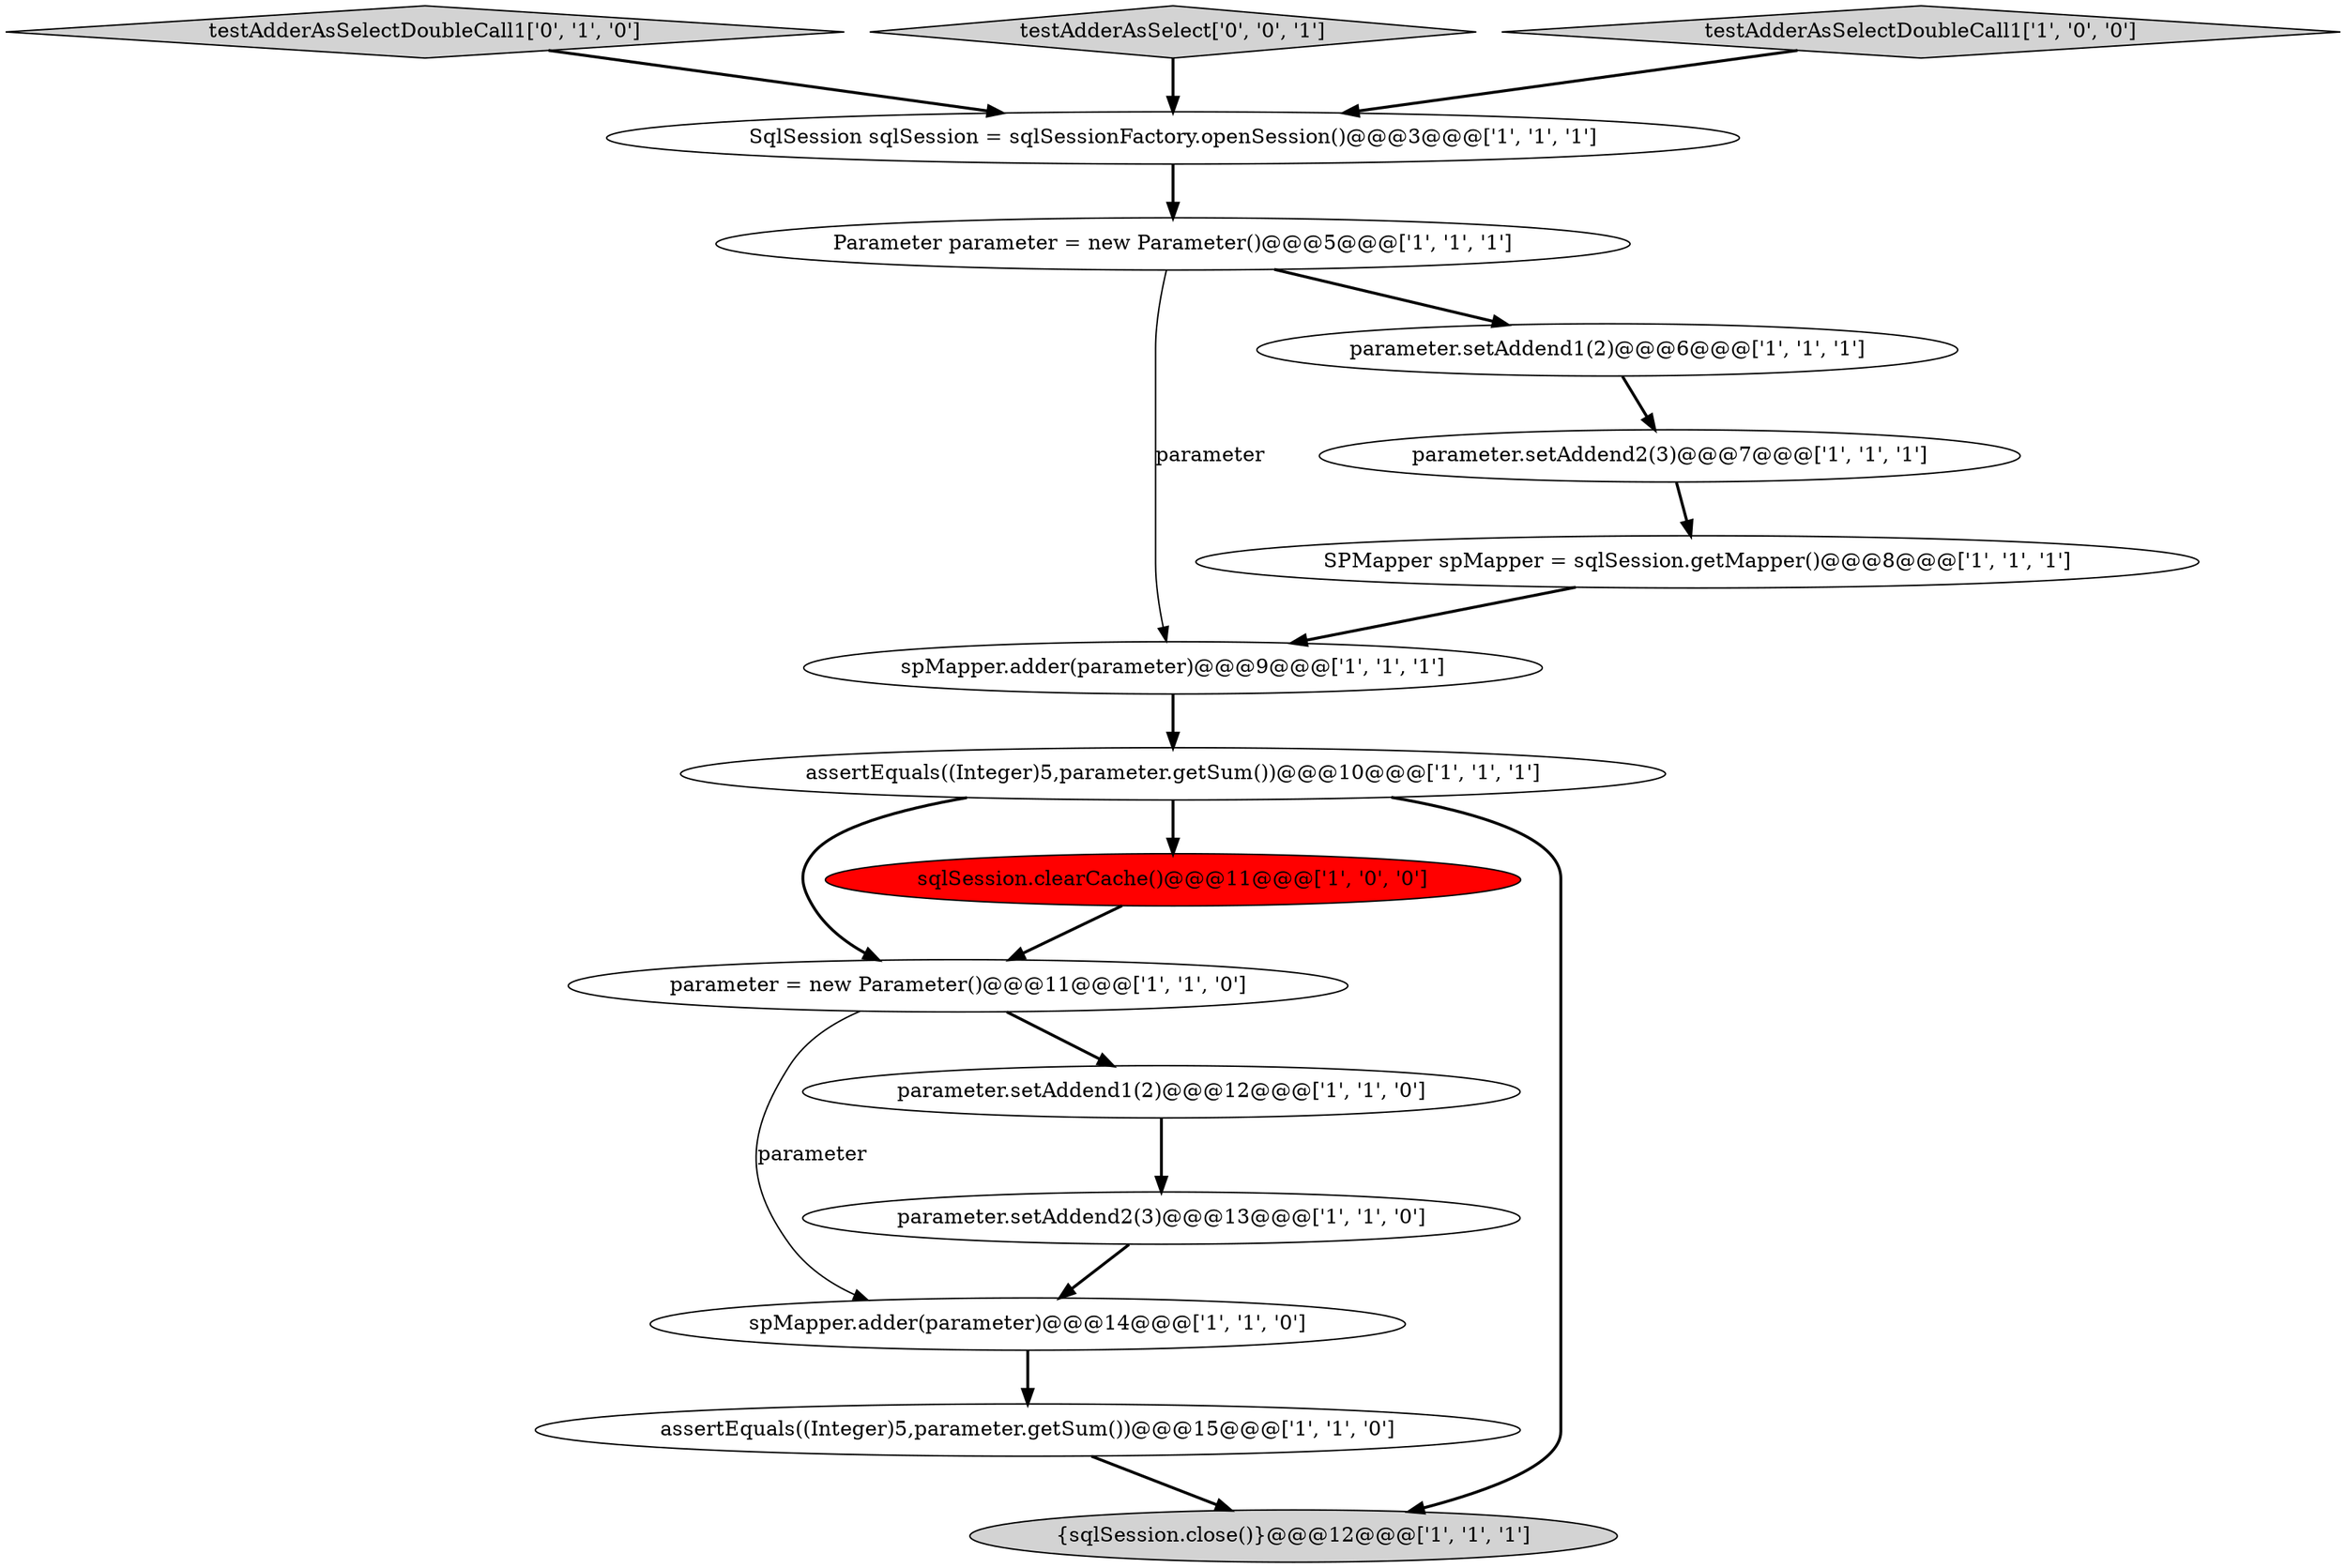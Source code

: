 digraph {
15 [style = filled, label = "testAdderAsSelectDoubleCall1['0', '1', '0']", fillcolor = lightgray, shape = diamond image = "AAA0AAABBB2BBB"];
9 [style = filled, label = "parameter.setAddend2(3)@@@7@@@['1', '1', '1']", fillcolor = white, shape = ellipse image = "AAA0AAABBB1BBB"];
16 [style = filled, label = "testAdderAsSelect['0', '0', '1']", fillcolor = lightgray, shape = diamond image = "AAA0AAABBB3BBB"];
8 [style = filled, label = "parameter = new Parameter()@@@11@@@['1', '1', '0']", fillcolor = white, shape = ellipse image = "AAA0AAABBB1BBB"];
0 [style = filled, label = "parameter.setAddend2(3)@@@13@@@['1', '1', '0']", fillcolor = white, shape = ellipse image = "AAA0AAABBB1BBB"];
5 [style = filled, label = "spMapper.adder(parameter)@@@14@@@['1', '1', '0']", fillcolor = white, shape = ellipse image = "AAA0AAABBB1BBB"];
14 [style = filled, label = "spMapper.adder(parameter)@@@9@@@['1', '1', '1']", fillcolor = white, shape = ellipse image = "AAA0AAABBB1BBB"];
10 [style = filled, label = "{sqlSession.close()}@@@12@@@['1', '1', '1']", fillcolor = lightgray, shape = ellipse image = "AAA0AAABBB1BBB"];
4 [style = filled, label = "parameter.setAddend1(2)@@@12@@@['1', '1', '0']", fillcolor = white, shape = ellipse image = "AAA0AAABBB1BBB"];
1 [style = filled, label = "parameter.setAddend1(2)@@@6@@@['1', '1', '1']", fillcolor = white, shape = ellipse image = "AAA0AAABBB1BBB"];
12 [style = filled, label = "SPMapper spMapper = sqlSession.getMapper()@@@8@@@['1', '1', '1']", fillcolor = white, shape = ellipse image = "AAA0AAABBB1BBB"];
13 [style = filled, label = "assertEquals((Integer)5,parameter.getSum())@@@10@@@['1', '1', '1']", fillcolor = white, shape = ellipse image = "AAA0AAABBB1BBB"];
11 [style = filled, label = "Parameter parameter = new Parameter()@@@5@@@['1', '1', '1']", fillcolor = white, shape = ellipse image = "AAA0AAABBB1BBB"];
7 [style = filled, label = "SqlSession sqlSession = sqlSessionFactory.openSession()@@@3@@@['1', '1', '1']", fillcolor = white, shape = ellipse image = "AAA0AAABBB1BBB"];
3 [style = filled, label = "assertEquals((Integer)5,parameter.getSum())@@@15@@@['1', '1', '0']", fillcolor = white, shape = ellipse image = "AAA0AAABBB1BBB"];
2 [style = filled, label = "testAdderAsSelectDoubleCall1['1', '0', '0']", fillcolor = lightgray, shape = diamond image = "AAA0AAABBB1BBB"];
6 [style = filled, label = "sqlSession.clearCache()@@@11@@@['1', '0', '0']", fillcolor = red, shape = ellipse image = "AAA1AAABBB1BBB"];
11->14 [style = solid, label="parameter"];
5->3 [style = bold, label=""];
13->10 [style = bold, label=""];
3->10 [style = bold, label=""];
9->12 [style = bold, label=""];
7->11 [style = bold, label=""];
14->13 [style = bold, label=""];
13->6 [style = bold, label=""];
8->4 [style = bold, label=""];
2->7 [style = bold, label=""];
13->8 [style = bold, label=""];
15->7 [style = bold, label=""];
8->5 [style = solid, label="parameter"];
11->1 [style = bold, label=""];
0->5 [style = bold, label=""];
1->9 [style = bold, label=""];
6->8 [style = bold, label=""];
4->0 [style = bold, label=""];
12->14 [style = bold, label=""];
16->7 [style = bold, label=""];
}
